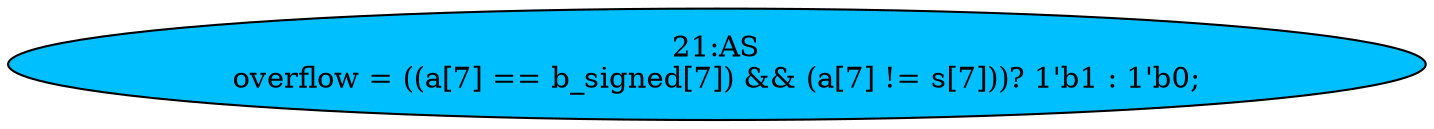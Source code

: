 strict digraph "" {
	node [label="\N"];
	"21:AS"	[ast="<pyverilog.vparser.ast.Assign object at 0x7f97f72e89d0>",
		def_var="['overflow']",
		fillcolor=deepskyblue,
		label="21:AS
overflow = ((a[7] == b_signed[7]) && (a[7] != s[7]))? 1'b1 : 1'b0;",
		statements="[]",
		style=filled,
		typ=Assign,
		use_var="['a', 'b_signed', 'a', 's']"];
}
